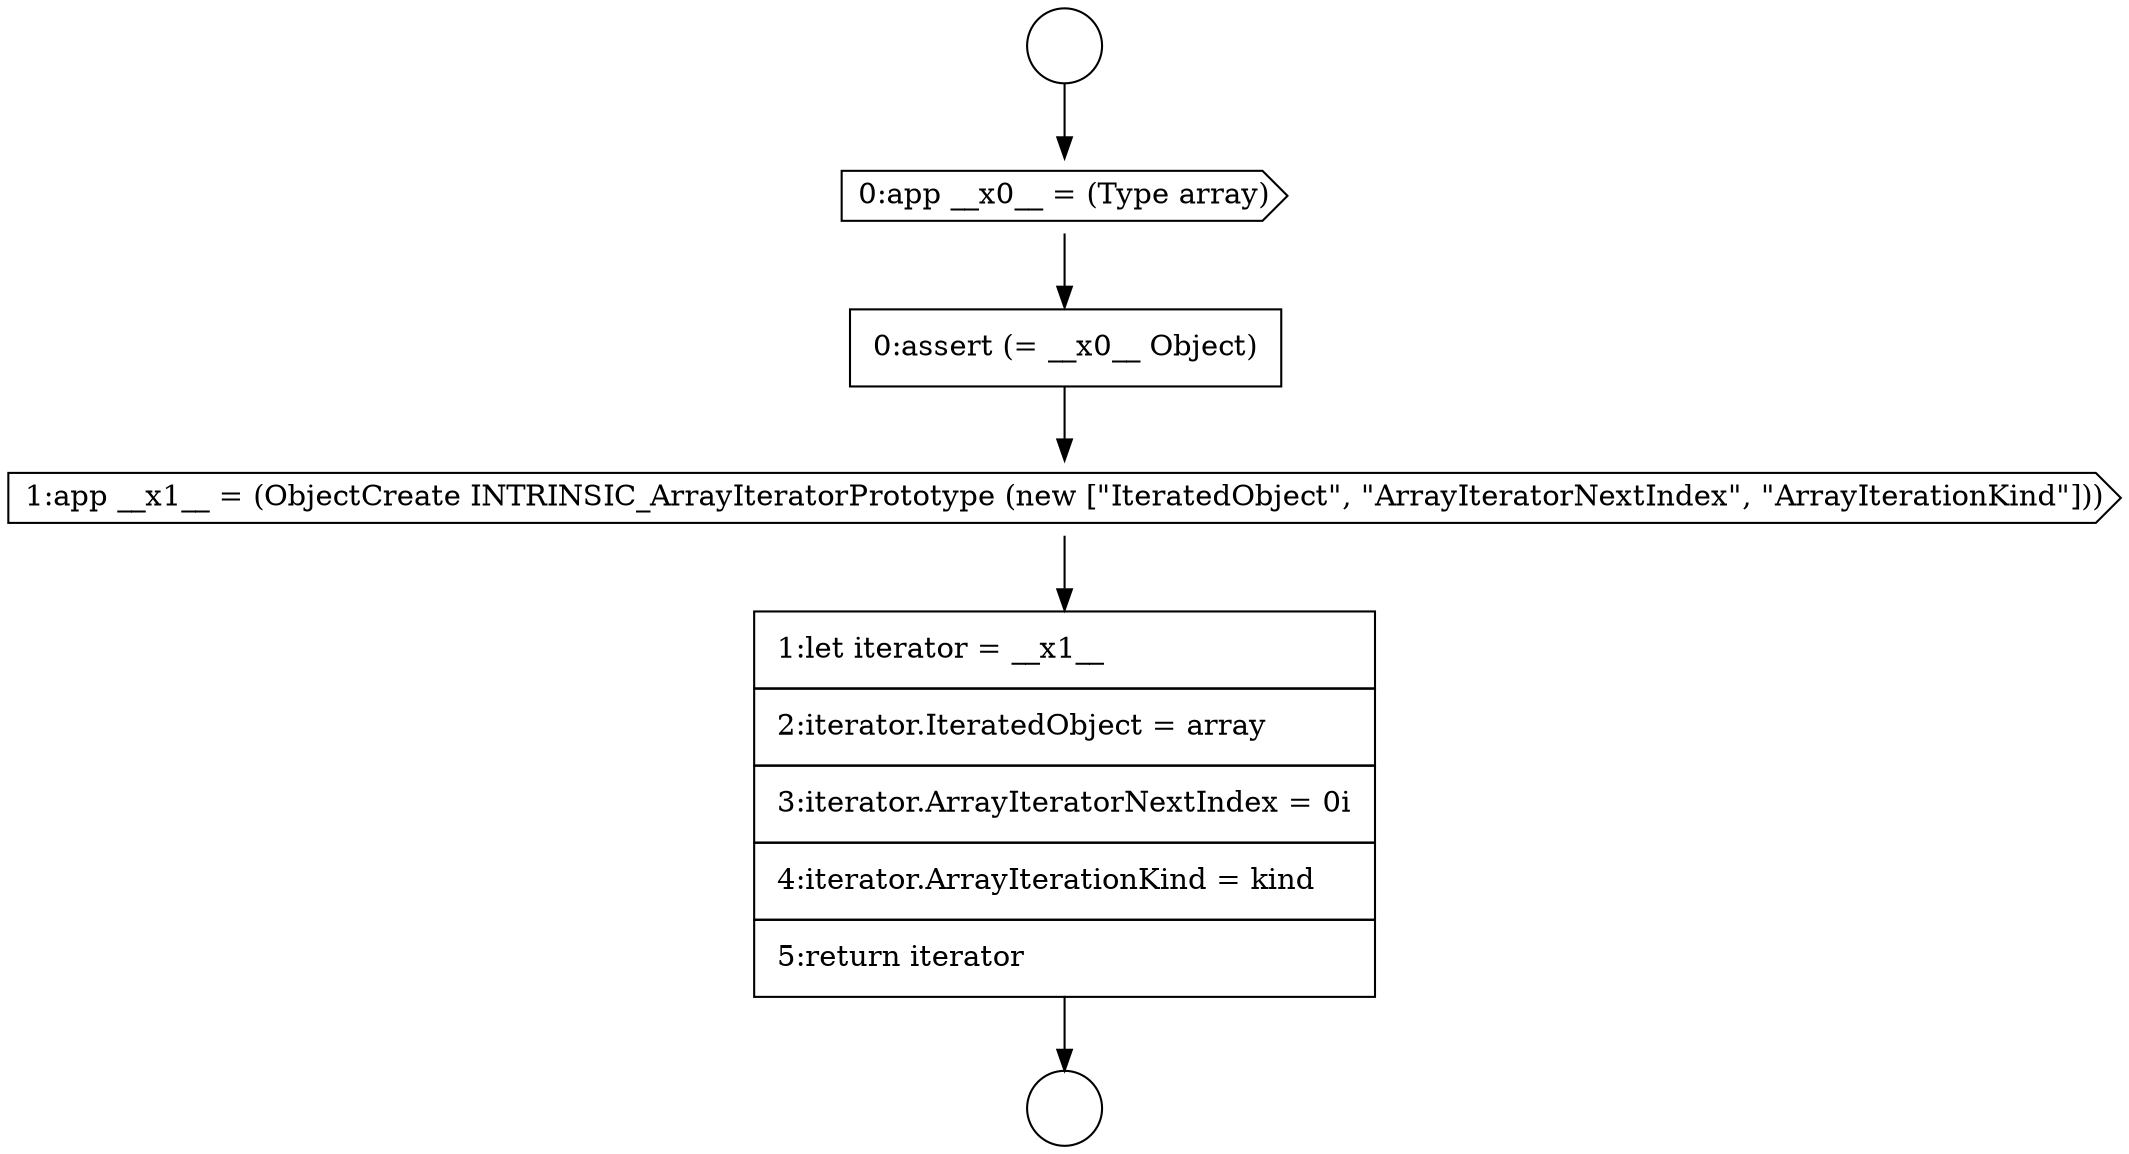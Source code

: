 digraph {
  node14228 [shape=circle label=" " color="black" fillcolor="white" style=filled]
  node14232 [shape=none, margin=0, label=<<font color="black">
    <table border="0" cellborder="1" cellspacing="0" cellpadding="10">
      <tr><td align="left">1:let iterator = __x1__</td></tr>
      <tr><td align="left">2:iterator.IteratedObject = array</td></tr>
      <tr><td align="left">3:iterator.ArrayIteratorNextIndex = 0i</td></tr>
      <tr><td align="left">4:iterator.ArrayIterationKind = kind</td></tr>
      <tr><td align="left">5:return iterator</td></tr>
    </table>
  </font>> color="black" fillcolor="white" style=filled]
  node14227 [shape=circle label=" " color="black" fillcolor="white" style=filled]
  node14231 [shape=cds, label=<<font color="black">1:app __x1__ = (ObjectCreate INTRINSIC_ArrayIteratorPrototype (new [&quot;IteratedObject&quot;, &quot;ArrayIteratorNextIndex&quot;, &quot;ArrayIterationKind&quot;]))</font>> color="black" fillcolor="white" style=filled]
  node14230 [shape=none, margin=0, label=<<font color="black">
    <table border="0" cellborder="1" cellspacing="0" cellpadding="10">
      <tr><td align="left">0:assert (= __x0__ Object)</td></tr>
    </table>
  </font>> color="black" fillcolor="white" style=filled]
  node14229 [shape=cds, label=<<font color="black">0:app __x0__ = (Type array)</font>> color="black" fillcolor="white" style=filled]
  node14232 -> node14228 [ color="black"]
  node14230 -> node14231 [ color="black"]
  node14229 -> node14230 [ color="black"]
  node14227 -> node14229 [ color="black"]
  node14231 -> node14232 [ color="black"]
}
